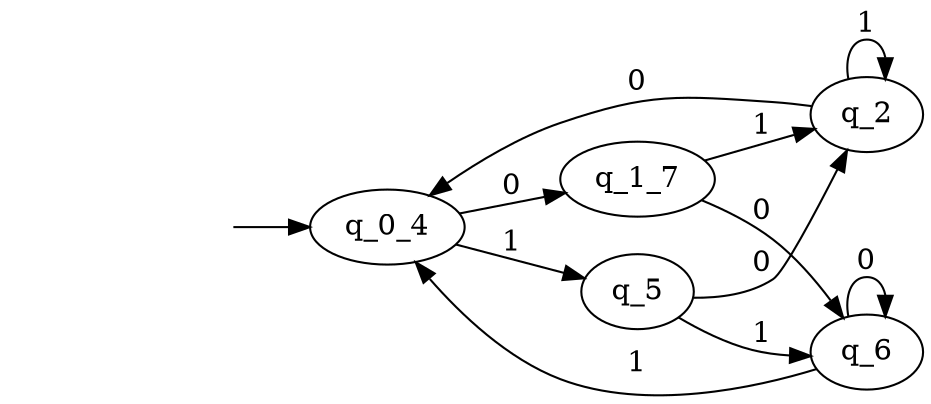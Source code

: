 digraph afd  { rankdir=LR;
	_invisible [style="invis"];
	q_2;
	q_5;
	q_1_7;
	q_0_4;
	q_6;
	_invisible -> q_0_4 ;
	q_2 -> q_0_4 [label="0"];
	q_2 -> q_2 [label="1"];
	q_5 -> q_2 [label="0"];
	q_5 -> q_6 [label="1"];
	q_1_7 -> q_6 [label="0"];
	q_1_7 -> q_2 [label="1"];
	q_0_4 -> q_1_7 [label="0"];
	q_0_4 -> q_5 [label="1"];
	q_6 -> q_6 [label="0"];
	q_6 -> q_0_4 [label="1"];
}